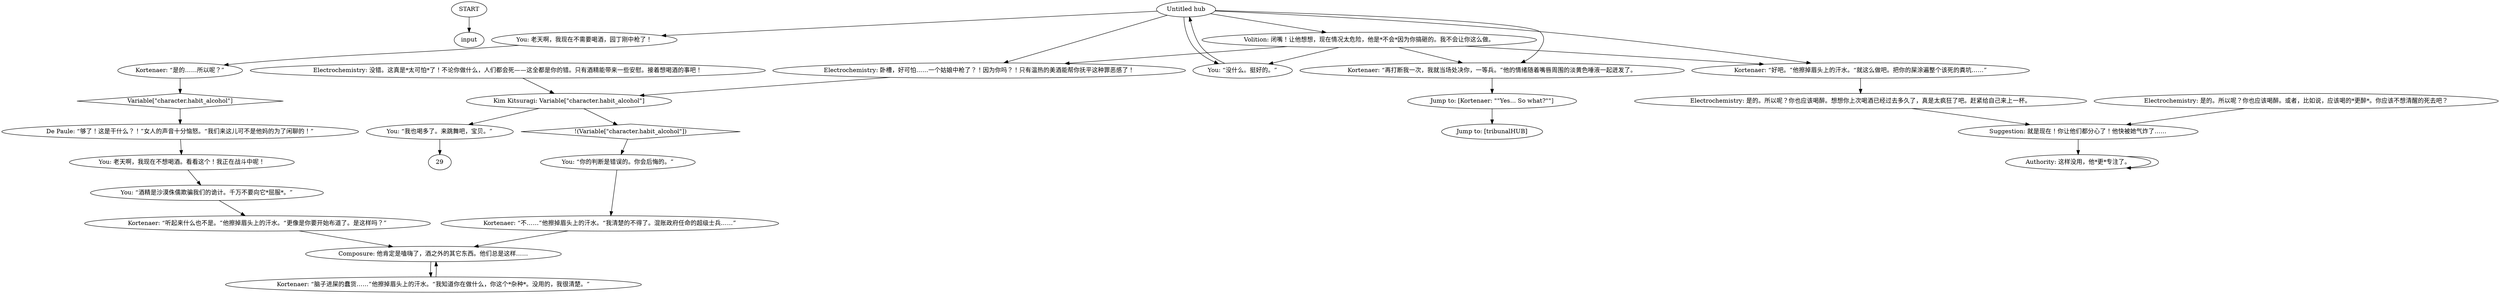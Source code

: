 # TRIBUNAL / YOU ARE DRUNK!
# "You are all drunk!"
# ==================================================
digraph G {
	  0 [label="START"];
	  1 [label="input"];
	  2 [label="Composure: 他肯定是嗑嗨了，酒之外的其它东西。他们总是这样……"];
	  3 [label="Kortenaer: “不……”他擦掉眉头上的汗水。“我清楚的不得了。混账政府任命的超级士兵……”"];
	  4 [label="You: “没什么。挺好的。”"];
	  5 [label="Electrochemistry: 是的。所以呢？你也应该喝醉。或者，比如说，应该喝的*更醉*。你应该不想清醒的死去吧？"];
	  6 [label="De Paule: “够了！这是干什么？！”女人的声音十分恼怒。“我们来这儿可不是他妈的为了闲聊的！”"];
	  7 [label="Kortenaer: “脑子进屎的蠢货……”他擦掉眉头上的汗水。“我知道你在做什么，你这个*杂种*。没用的，我很清楚。”"];
	  8 [label="Kortenaer: “听起来什么也不是。”他擦掉眉头上的汗水。“更像是你要开始布道了。是这样吗？”"];
	  9 [label="Untitled hub"];
	  10 [label="Suggestion: 就是现在！你让他们都分心了！他快被她气炸了……"];
	  11 [label="Jump to: [Kortenaer: \"\"Yes... So what?\"\"]"];
	  12 [label="Electrochemistry: 没错。这真是*太可怕*了！不论你做什么，人们都会死——这全都是你的错。只有酒精能带来一些安慰。接着想喝酒的事吧！"];
	  13 [label="You: “酒精是沙漠侏儒欺骗我们的诡计。千万不要向它*屈服*。”"];
	  14 [label="Kortenaer: “再打断我一次，我就当场处决你，一等兵。”他的情绪随着嘴唇周围的淡黄色唾液一起迸发了。"];
	  15 [label="You: 老天啊，我现在不想喝酒。看看这个！我正在战斗中呢！"];
	  16 [label="You: 老天啊，我现在不需要喝酒，园丁刚中枪了！"];
	  17 [label="Volition: 闭嘴！让他想想，现在情况太危险，他是*不会*因为你搞砸的。我不会让你这么做。"];
	  18 [label="Kim Kitsuragi: Variable[\"character.habit_alcohol\"]"];
	  19 [label="Variable[\"character.habit_alcohol\"]", shape=diamond];
	  20 [label="!(Variable[\"character.habit_alcohol\"])", shape=diamond];
	  21 [label="You: “我也喝多了。来跳舞吧，宝贝。”"];
	  22 [label="Electrochemistry: 卧槽，好可怕……一个姑娘中枪了？！因为你吗？！只有温热的美酒能帮你抚平这种罪恶感了！"];
	  23 [label="Kortenaer: “是的……所以呢？”"];
	  24 [label="Jump to: [tribunalHUB]"];
	  25 [label="Authority: 这样没用，他*更*专注了。"];
	  26 [label="Electrochemistry: 是的。所以呢？你也应该喝醉。想想你上次喝酒已经过去多久了，真是太疯狂了吧。赶紧给自己来上一杯。"];
	  27 [label="You: “你的判断是错误的。你会后悔的。”"];
	  28 [label="Kortenaer: “好吧。”他擦掉眉头上的汗水。“就这么做吧。把你的屎涂遍整个该死的粪坑……”"];
	  0 -> 1
	  2 -> 7
	  3 -> 2
	  4 -> 9
	  5 -> 10
	  6 -> 15
	  7 -> 2
	  8 -> 2
	  9 -> 4
	  9 -> 14
	  9 -> 16
	  9 -> 17
	  9 -> 22
	  9 -> 28
	  10 -> 25
	  11 -> 24
	  12 -> 18
	  13 -> 8
	  14 -> 11
	  15 -> 13
	  16 -> 23
	  17 -> 28
	  17 -> 4
	  17 -> 22
	  17 -> 14
	  18 -> 20
	  18 -> 21
	  19 -> 6
	  20 -> 27
	  21 -> 29
	  22 -> 18
	  23 -> 19
	  25 -> 25
	  26 -> 10
	  27 -> 3
	  28 -> 26
}

